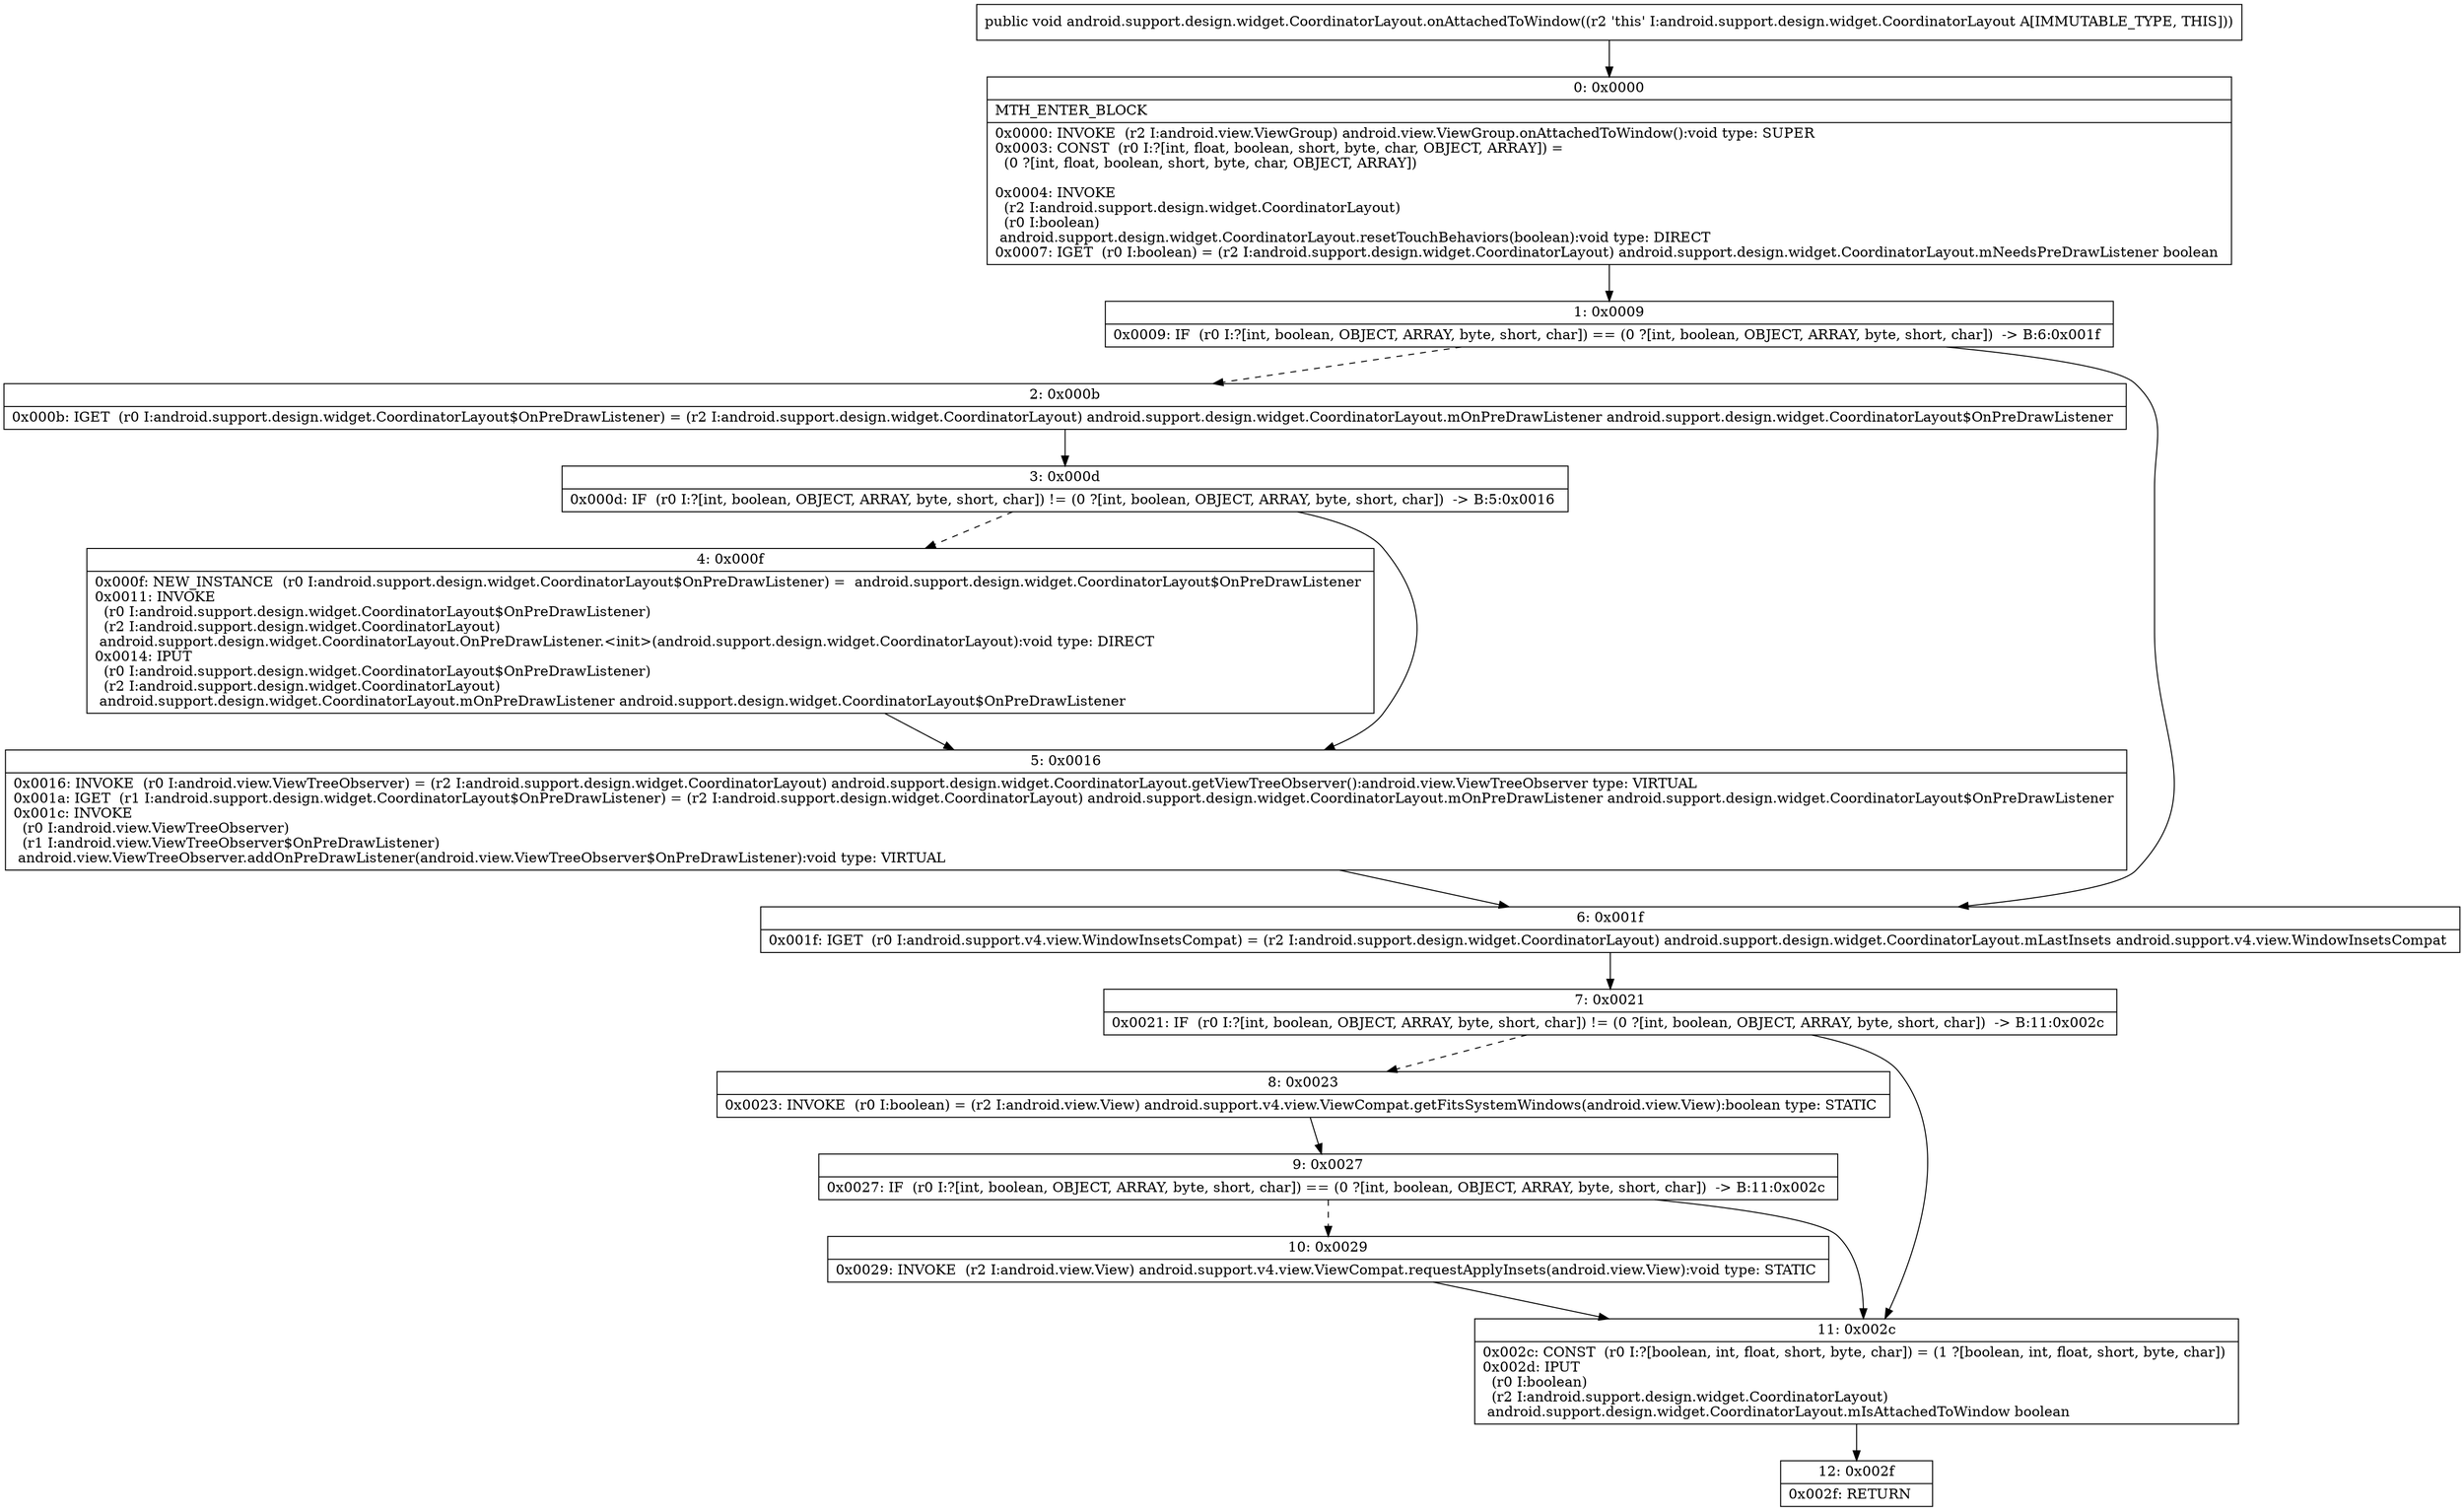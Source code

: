digraph "CFG forandroid.support.design.widget.CoordinatorLayout.onAttachedToWindow()V" {
Node_0 [shape=record,label="{0\:\ 0x0000|MTH_ENTER_BLOCK\l|0x0000: INVOKE  (r2 I:android.view.ViewGroup) android.view.ViewGroup.onAttachedToWindow():void type: SUPER \l0x0003: CONST  (r0 I:?[int, float, boolean, short, byte, char, OBJECT, ARRAY]) = \l  (0 ?[int, float, boolean, short, byte, char, OBJECT, ARRAY])\l \l0x0004: INVOKE  \l  (r2 I:android.support.design.widget.CoordinatorLayout)\l  (r0 I:boolean)\l android.support.design.widget.CoordinatorLayout.resetTouchBehaviors(boolean):void type: DIRECT \l0x0007: IGET  (r0 I:boolean) = (r2 I:android.support.design.widget.CoordinatorLayout) android.support.design.widget.CoordinatorLayout.mNeedsPreDrawListener boolean \l}"];
Node_1 [shape=record,label="{1\:\ 0x0009|0x0009: IF  (r0 I:?[int, boolean, OBJECT, ARRAY, byte, short, char]) == (0 ?[int, boolean, OBJECT, ARRAY, byte, short, char])  \-\> B:6:0x001f \l}"];
Node_2 [shape=record,label="{2\:\ 0x000b|0x000b: IGET  (r0 I:android.support.design.widget.CoordinatorLayout$OnPreDrawListener) = (r2 I:android.support.design.widget.CoordinatorLayout) android.support.design.widget.CoordinatorLayout.mOnPreDrawListener android.support.design.widget.CoordinatorLayout$OnPreDrawListener \l}"];
Node_3 [shape=record,label="{3\:\ 0x000d|0x000d: IF  (r0 I:?[int, boolean, OBJECT, ARRAY, byte, short, char]) != (0 ?[int, boolean, OBJECT, ARRAY, byte, short, char])  \-\> B:5:0x0016 \l}"];
Node_4 [shape=record,label="{4\:\ 0x000f|0x000f: NEW_INSTANCE  (r0 I:android.support.design.widget.CoordinatorLayout$OnPreDrawListener) =  android.support.design.widget.CoordinatorLayout$OnPreDrawListener \l0x0011: INVOKE  \l  (r0 I:android.support.design.widget.CoordinatorLayout$OnPreDrawListener)\l  (r2 I:android.support.design.widget.CoordinatorLayout)\l android.support.design.widget.CoordinatorLayout.OnPreDrawListener.\<init\>(android.support.design.widget.CoordinatorLayout):void type: DIRECT \l0x0014: IPUT  \l  (r0 I:android.support.design.widget.CoordinatorLayout$OnPreDrawListener)\l  (r2 I:android.support.design.widget.CoordinatorLayout)\l android.support.design.widget.CoordinatorLayout.mOnPreDrawListener android.support.design.widget.CoordinatorLayout$OnPreDrawListener \l}"];
Node_5 [shape=record,label="{5\:\ 0x0016|0x0016: INVOKE  (r0 I:android.view.ViewTreeObserver) = (r2 I:android.support.design.widget.CoordinatorLayout) android.support.design.widget.CoordinatorLayout.getViewTreeObserver():android.view.ViewTreeObserver type: VIRTUAL \l0x001a: IGET  (r1 I:android.support.design.widget.CoordinatorLayout$OnPreDrawListener) = (r2 I:android.support.design.widget.CoordinatorLayout) android.support.design.widget.CoordinatorLayout.mOnPreDrawListener android.support.design.widget.CoordinatorLayout$OnPreDrawListener \l0x001c: INVOKE  \l  (r0 I:android.view.ViewTreeObserver)\l  (r1 I:android.view.ViewTreeObserver$OnPreDrawListener)\l android.view.ViewTreeObserver.addOnPreDrawListener(android.view.ViewTreeObserver$OnPreDrawListener):void type: VIRTUAL \l}"];
Node_6 [shape=record,label="{6\:\ 0x001f|0x001f: IGET  (r0 I:android.support.v4.view.WindowInsetsCompat) = (r2 I:android.support.design.widget.CoordinatorLayout) android.support.design.widget.CoordinatorLayout.mLastInsets android.support.v4.view.WindowInsetsCompat \l}"];
Node_7 [shape=record,label="{7\:\ 0x0021|0x0021: IF  (r0 I:?[int, boolean, OBJECT, ARRAY, byte, short, char]) != (0 ?[int, boolean, OBJECT, ARRAY, byte, short, char])  \-\> B:11:0x002c \l}"];
Node_8 [shape=record,label="{8\:\ 0x0023|0x0023: INVOKE  (r0 I:boolean) = (r2 I:android.view.View) android.support.v4.view.ViewCompat.getFitsSystemWindows(android.view.View):boolean type: STATIC \l}"];
Node_9 [shape=record,label="{9\:\ 0x0027|0x0027: IF  (r0 I:?[int, boolean, OBJECT, ARRAY, byte, short, char]) == (0 ?[int, boolean, OBJECT, ARRAY, byte, short, char])  \-\> B:11:0x002c \l}"];
Node_10 [shape=record,label="{10\:\ 0x0029|0x0029: INVOKE  (r2 I:android.view.View) android.support.v4.view.ViewCompat.requestApplyInsets(android.view.View):void type: STATIC \l}"];
Node_11 [shape=record,label="{11\:\ 0x002c|0x002c: CONST  (r0 I:?[boolean, int, float, short, byte, char]) = (1 ?[boolean, int, float, short, byte, char]) \l0x002d: IPUT  \l  (r0 I:boolean)\l  (r2 I:android.support.design.widget.CoordinatorLayout)\l android.support.design.widget.CoordinatorLayout.mIsAttachedToWindow boolean \l}"];
Node_12 [shape=record,label="{12\:\ 0x002f|0x002f: RETURN   \l}"];
MethodNode[shape=record,label="{public void android.support.design.widget.CoordinatorLayout.onAttachedToWindow((r2 'this' I:android.support.design.widget.CoordinatorLayout A[IMMUTABLE_TYPE, THIS])) }"];
MethodNode -> Node_0;
Node_0 -> Node_1;
Node_1 -> Node_2[style=dashed];
Node_1 -> Node_6;
Node_2 -> Node_3;
Node_3 -> Node_4[style=dashed];
Node_3 -> Node_5;
Node_4 -> Node_5;
Node_5 -> Node_6;
Node_6 -> Node_7;
Node_7 -> Node_8[style=dashed];
Node_7 -> Node_11;
Node_8 -> Node_9;
Node_9 -> Node_10[style=dashed];
Node_9 -> Node_11;
Node_10 -> Node_11;
Node_11 -> Node_12;
}

